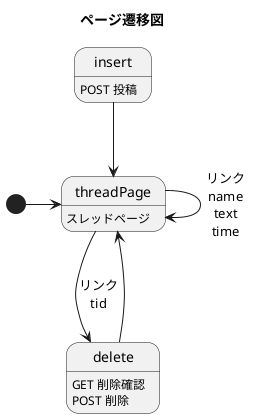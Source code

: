 @startuml
title ページ遷移図

threadPage : スレッドページ
insert : POST 投稿
delete : GET 削除確認\nPOST 削除

[*] -> threadPage
threadPage --> threadPage:リンク\nname\ntext\ntime
insert --> threadPage

threadPage --> delete:リンク\ntid
delete --> threadPage

@enduml